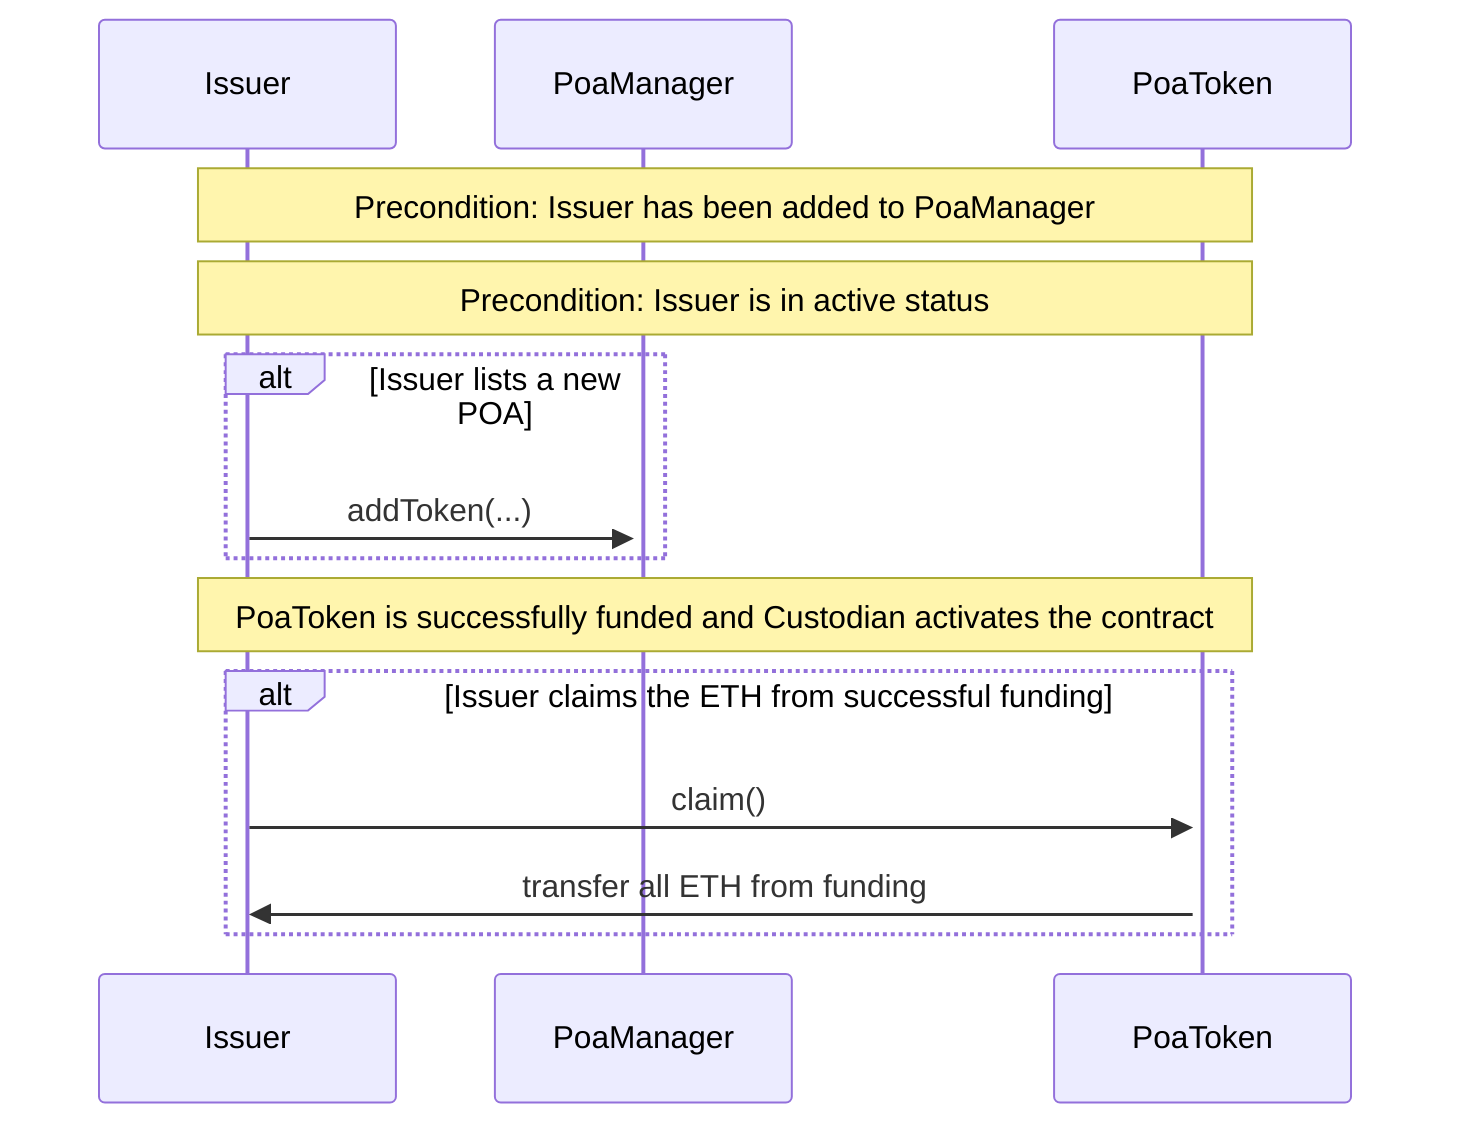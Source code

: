 sequenceDiagram
  participant Issuer
  participant PMR as PoaManager
  participant POA as PoaToken

  Note over Issuer,POA: Precondition: Issuer has been added to PoaManager
  Note over Issuer,POA: Precondition: Issuer is in active status

  alt Issuer lists a new POA
    Issuer->>+PMR: addToken(...)
  end

  Note over Issuer,POA: PoaToken is successfully funded and Custodian activates the contract

  alt Issuer claims the ETH from successful funding
    Issuer->>+POA: claim()
    POA->>Issuer: transfer all ETH from funding
  end